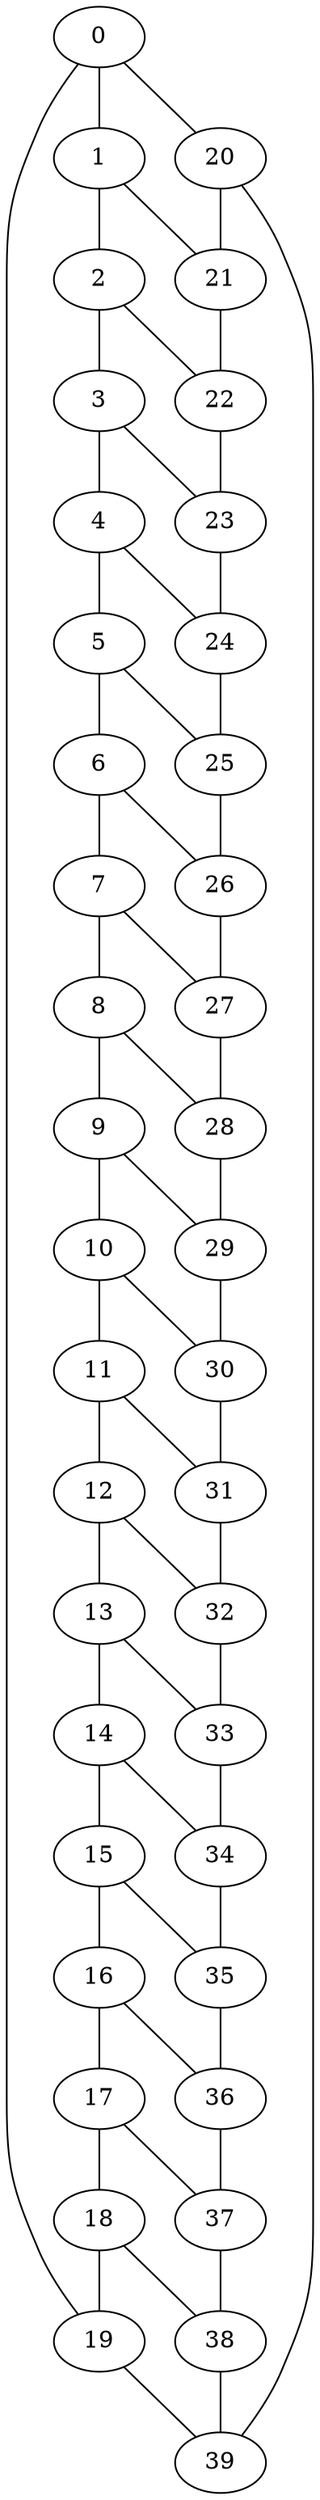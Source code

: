 graph g {0;1;2;3;4;5;6;7;8;9;10;11;12;13;14;15;16;17;18;19;20;21;22;23;24;25;26;27;28;29;30;31;32;33;34;35;36;37;38;39;0 -- 1;0 -- 19;0 -- 20;1 -- 2;1 -- 21;2 -- 3;2 -- 22;3 -- 4;3 -- 23;4 -- 5;4 -- 24;5 -- 6;5 -- 25;6 -- 7;6 -- 26;7 -- 8;7 -- 27;8 -- 9;8 -- 28;9 -- 10;9 -- 29;10 -- 11;10 -- 30;11 -- 12;11 -- 31;12 -- 13;12 -- 32;13 -- 14;13 -- 33;14 -- 15;14 -- 34;15 -- 16;15 -- 35;16 -- 17;16 -- 36;17 -- 18;17 -- 37;18 -- 19;18 -- 38;19 -- 39;20 -- 21;20 -- 39;21 -- 22;22 -- 23;23 -- 24;24 -- 25;25 -- 26;26 -- 27;27 -- 28;28 -- 29;29 -- 30;30 -- 31;31 -- 32;32 -- 33;33 -- 34;34 -- 35;35 -- 36;36 -- 37;37 -- 38;38 -- 39;}